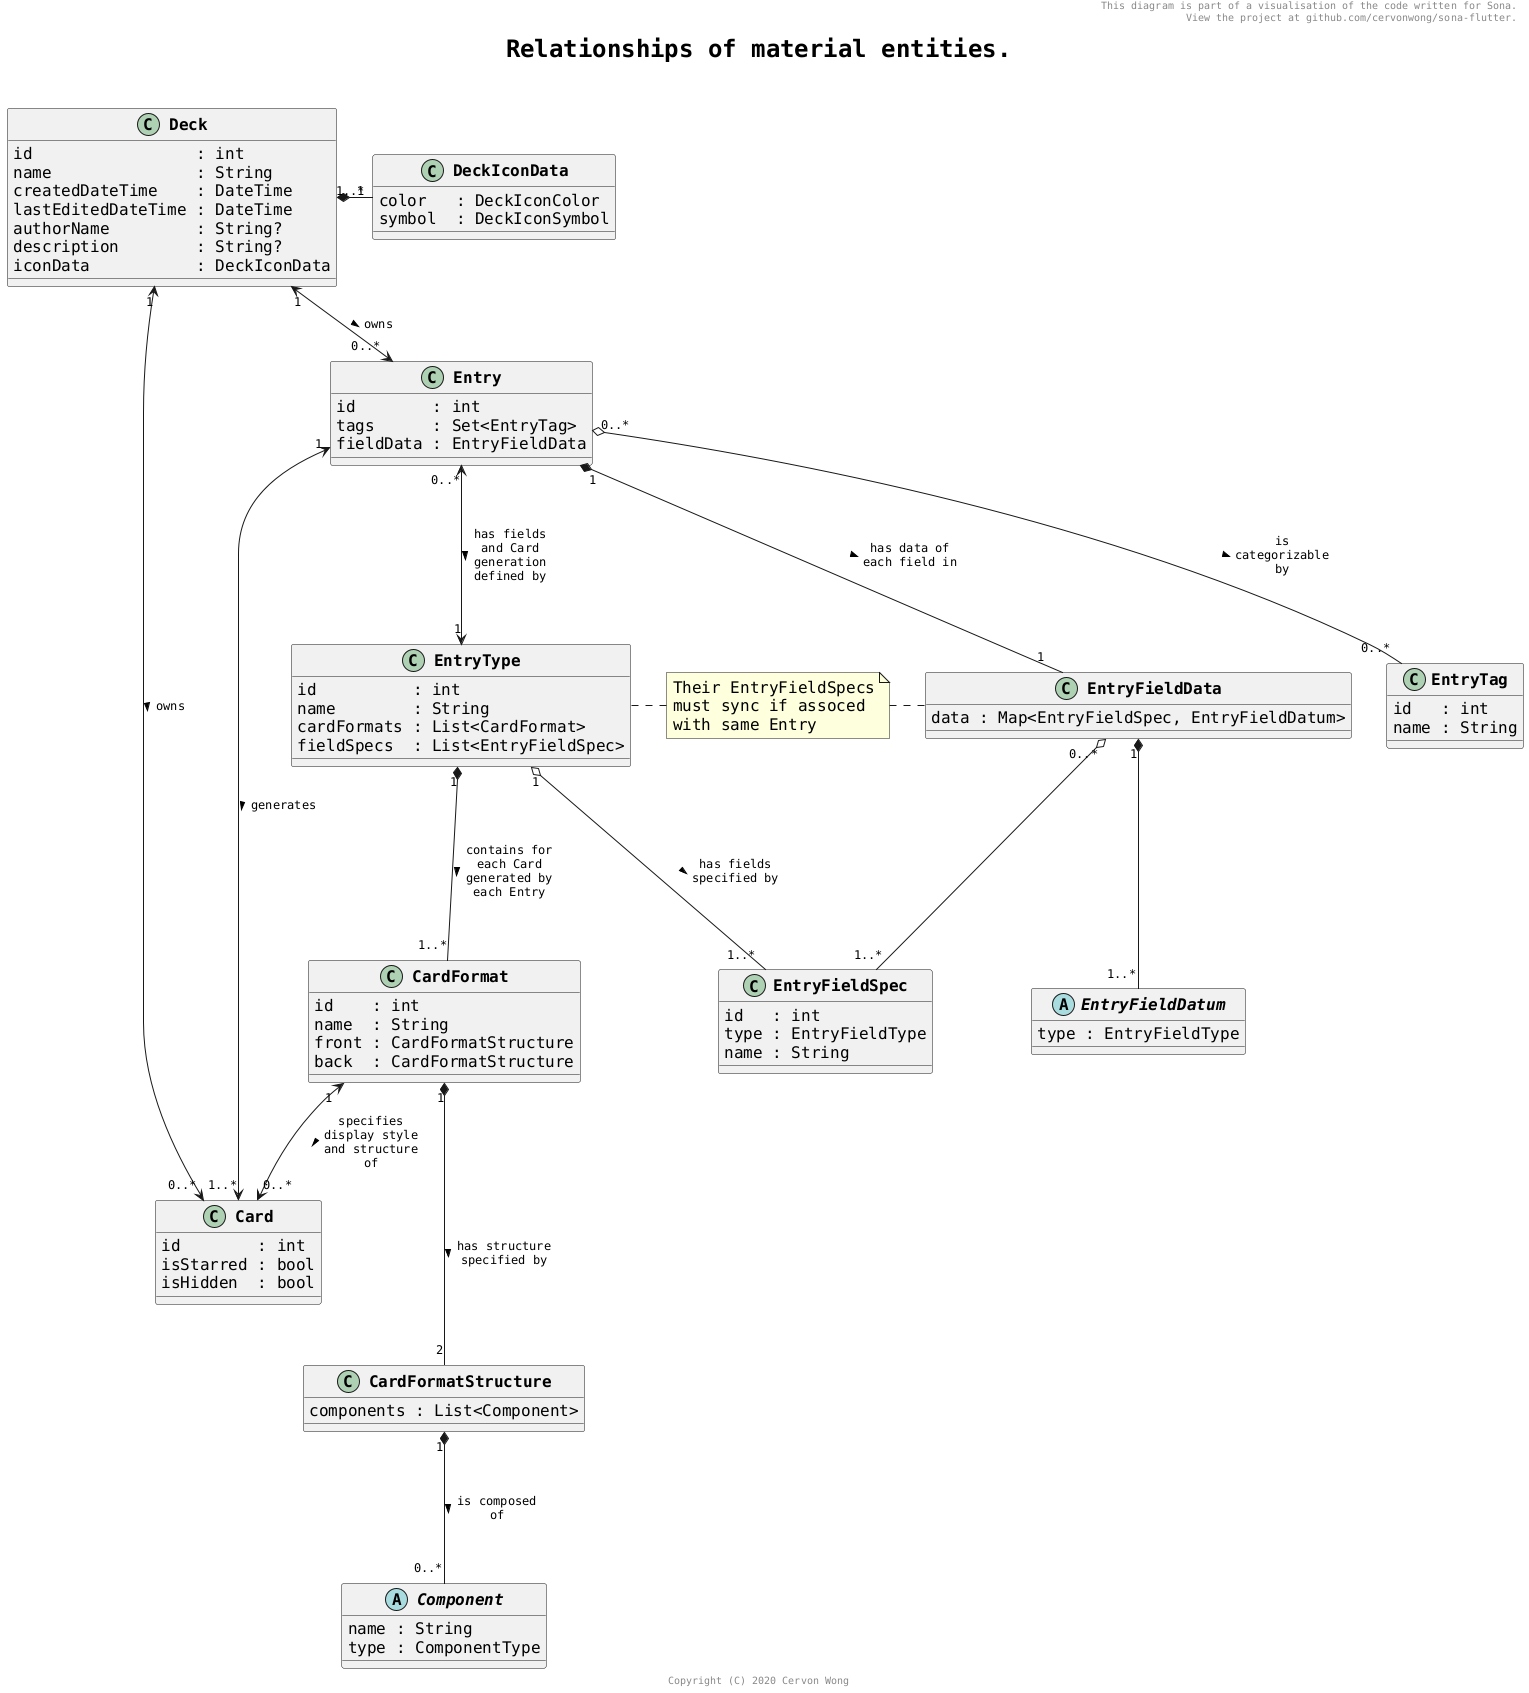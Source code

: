 @startuml

skinparam maxMessageSize 100
skinparam shadowing false
skinparam defaultFontName monospaced
skinparam defaultFontSize 16
skinparam classFontStyle bold
skinparam arrowFontSize 12
skinparam titleFontSize 24
skinparam titleFontStyle bold

header This diagram is part of a visualisation of the code written for Sona.\n View the project at github.com/cervonwong/sona-flutter.
title Relationships of material entities.\n
footer Copyright (C) 2020 Cervon Wong

class Card {
	id        : int
	isStarred : bool
	isHidden  : bool
}

class Entry {
	id        : int
	tags      : Set<EntryTag>
	fieldData : EntryFieldData
}

class Deck {
	id                 : int
	name               : String
	createdDateTime    : DateTime
	lastEditedDateTime : DateTime
	authorName         : String?
	description        : String?
	iconData           : DeckIconData
}

class DeckIconData {
	color   : DeckIconColor
	symbol  : DeckIconSymbol
}

class EntryTag {
	id   : int
	name : String
}

abstract class EntryFieldDatum {
	type : EntryFieldType
}

class EntryType {
	id          : int
	name        : String
	cardFormats : List<CardFormat>
	fieldSpecs  : List<EntryFieldSpec>
}

class EntryFieldSpec {
	id   : int
	type : EntryFieldType
	name : String
}

class EntryFieldData {
    data : Map<EntryFieldSpec, EntryFieldDatum>
}

class CardFormat {
	id    : int
	name  : String
	front : CardFormatStructure
	back  : CardFormatStructure
}

class CardFormatStructure {
	components : List<Component>
}

abstract class Component {
	name : String
	type : ComponentType
}

Deck 				"1..*" *-   "1"    DeckIconData
Deck                "1"    <--> "0..*" Entry               : owns >
Entry               "1"    <--> "1..*" Card                : generates >
Deck                "1"    <--> "0..*" Card                : owns >
Entry               "0..*" o--- "0..*" EntryTag            : is categorizable by >
Entry               "1"    *--- "1"    EntryFieldData      : has data of each field in >
EntryFieldData      "0..*" o--- "1..*" EntryFieldSpec
EntryFieldData      "1"    *--- "1..*" EntryFieldDatum
Entry               "0..*" <---> "1"   EntryType           : has fields and Card generation defined by >
EntryType           "1"    *--- "1..*" CardFormat          : contains for each Card generated by each Entry >
CardFormat          "1"    <--> "0..*" Card                : specifies display style and structure of >
EntryType           "1"    o--- "1..*" EntryFieldSpec      : has fields specified by >
CardFormat          "1"    *--- "2"    CardFormatStructure : has structure specified by >
CardFormatStructure "1"    *--- "0..*" Component           : is composed of >

note "Their EntryFieldSpecs\nmust sync if assoced\nwith same Entry" as n1
EntryType . n1
n1 . EntryFieldData
@enduml